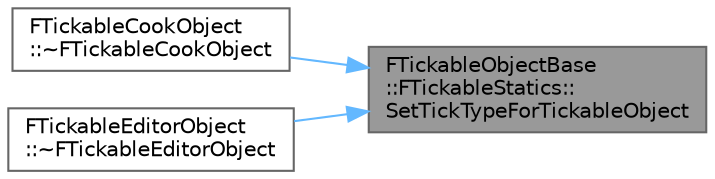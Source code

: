 digraph "FTickableObjectBase::FTickableStatics::SetTickTypeForTickableObject"
{
 // INTERACTIVE_SVG=YES
 // LATEX_PDF_SIZE
  bgcolor="transparent";
  edge [fontname=Helvetica,fontsize=10,labelfontname=Helvetica,labelfontsize=10];
  node [fontname=Helvetica,fontsize=10,shape=box,height=0.2,width=0.4];
  rankdir="RL";
  Node1 [id="Node000001",label="FTickableObjectBase\l::FTickableStatics::\lSetTickTypeForTickableObject",height=0.2,width=0.4,color="gray40", fillcolor="grey60", style="filled", fontcolor="black",tooltip="Call from anywhere to lock critical sections and set the tick type for an object which could modify b..."];
  Node1 -> Node2 [id="edge1_Node000001_Node000002",dir="back",color="steelblue1",style="solid",tooltip=" "];
  Node2 [id="Node000002",label="FTickableCookObject\l::~FTickableCookObject",height=0.2,width=0.4,color="grey40", fillcolor="white", style="filled",URL="$df/d87/classFTickableCookObject.html#ae74a4b158caf924bddce87670caab739",tooltip="Removes this instance from the static array of tickable objects."];
  Node1 -> Node3 [id="edge2_Node000001_Node000003",dir="back",color="steelblue1",style="solid",tooltip=" "];
  Node3 [id="Node000003",label="FTickableEditorObject\l::~FTickableEditorObject",height=0.2,width=0.4,color="grey40", fillcolor="white", style="filled",URL="$d5/d90/classFTickableEditorObject.html#a5c825790eb96acd5955edd031aecdf77",tooltip="Removes this instance from the static array of tickable objects."];
}
